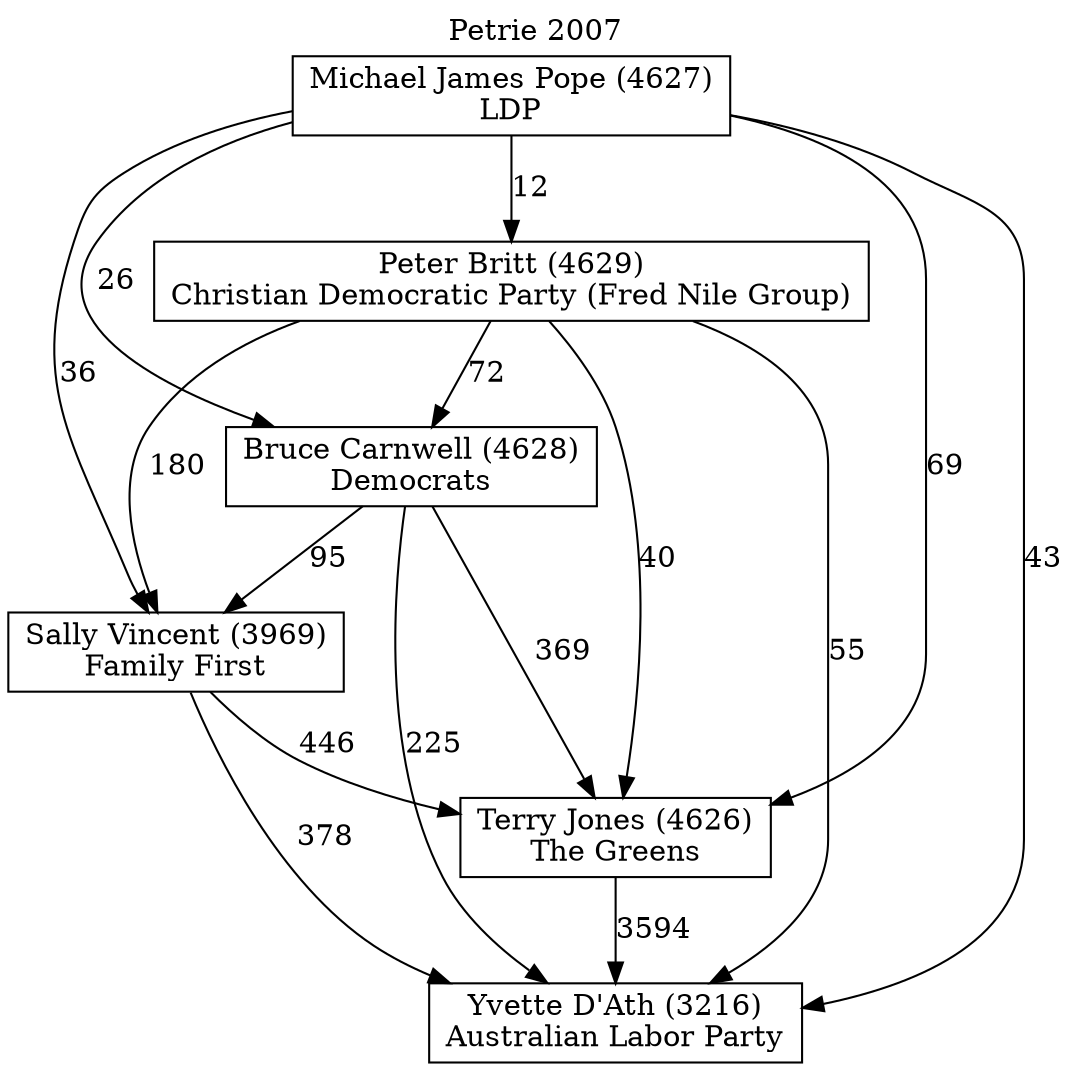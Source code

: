 // House preference flow
digraph "Yvette D'Ath (3216)_Petrie_2007" {
	graph [label="Petrie 2007" labelloc=t mclimit=10]
	node [shape=box]
	"Bruce Carnwell (4628)" [label="Bruce Carnwell (4628)
Democrats"]
	"Michael James Pope (4627)" [label="Michael James Pope (4627)
LDP"]
	"Peter Britt (4629)" [label="Peter Britt (4629)
Christian Democratic Party (Fred Nile Group)"]
	"Sally Vincent (3969)" [label="Sally Vincent (3969)
Family First"]
	"Terry Jones (4626)" [label="Terry Jones (4626)
The Greens"]
	"Yvette D'Ath (3216)" [label="Yvette D'Ath (3216)
Australian Labor Party"]
	"Bruce Carnwell (4628)" -> "Sally Vincent (3969)" [label=95]
	"Bruce Carnwell (4628)" -> "Terry Jones (4626)" [label=369]
	"Bruce Carnwell (4628)" -> "Yvette D'Ath (3216)" [label=225]
	"Michael James Pope (4627)" -> "Bruce Carnwell (4628)" [label=26]
	"Michael James Pope (4627)" -> "Peter Britt (4629)" [label=12]
	"Michael James Pope (4627)" -> "Sally Vincent (3969)" [label=36]
	"Michael James Pope (4627)" -> "Terry Jones (4626)" [label=69]
	"Michael James Pope (4627)" -> "Yvette D'Ath (3216)" [label=43]
	"Peter Britt (4629)" -> "Bruce Carnwell (4628)" [label=72]
	"Peter Britt (4629)" -> "Sally Vincent (3969)" [label=180]
	"Peter Britt (4629)" -> "Terry Jones (4626)" [label=40]
	"Peter Britt (4629)" -> "Yvette D'Ath (3216)" [label=55]
	"Sally Vincent (3969)" -> "Terry Jones (4626)" [label=446]
	"Sally Vincent (3969)" -> "Yvette D'Ath (3216)" [label=378]
	"Terry Jones (4626)" -> "Yvette D'Ath (3216)" [label=3594]
}
